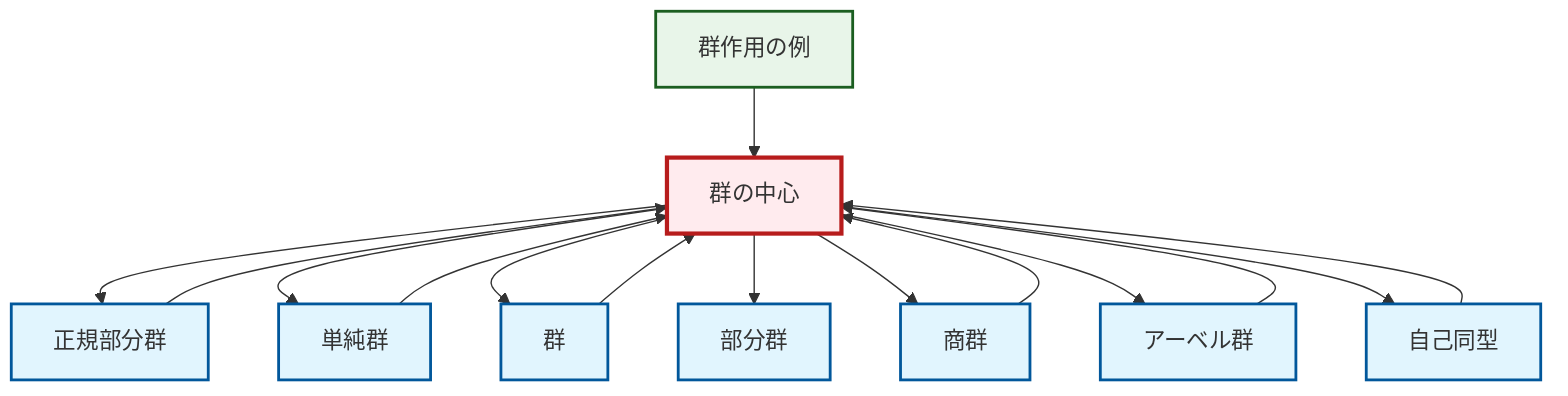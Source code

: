 graph TD
    classDef definition fill:#e1f5fe,stroke:#01579b,stroke-width:2px
    classDef theorem fill:#f3e5f5,stroke:#4a148c,stroke-width:2px
    classDef axiom fill:#fff3e0,stroke:#e65100,stroke-width:2px
    classDef example fill:#e8f5e9,stroke:#1b5e20,stroke-width:2px
    classDef current fill:#ffebee,stroke:#b71c1c,stroke-width:3px
    ex-group-action-examples["群作用の例"]:::example
    def-center-of-group["群の中心"]:::definition
    def-group["群"]:::definition
    def-quotient-group["商群"]:::definition
    def-abelian-group["アーベル群"]:::definition
    def-automorphism["自己同型"]:::definition
    def-simple-group["単純群"]:::definition
    def-subgroup["部分群"]:::definition
    def-normal-subgroup["正規部分群"]:::definition
    def-simple-group --> def-center-of-group
    def-center-of-group --> def-normal-subgroup
    def-center-of-group --> def-simple-group
    def-center-of-group --> def-group
    def-abelian-group --> def-center-of-group
    def-group --> def-center-of-group
    def-center-of-group --> def-subgroup
    def-automorphism --> def-center-of-group
    def-center-of-group --> def-quotient-group
    def-center-of-group --> def-abelian-group
    def-quotient-group --> def-center-of-group
    def-normal-subgroup --> def-center-of-group
    def-center-of-group --> def-automorphism
    ex-group-action-examples --> def-center-of-group
    class def-center-of-group current